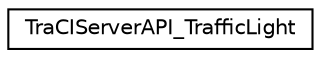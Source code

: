 digraph "Graphical Class Hierarchy"
{
  edge [fontname="Helvetica",fontsize="10",labelfontname="Helvetica",labelfontsize="10"];
  node [fontname="Helvetica",fontsize="10",shape=record];
  rankdir="LR";
  Node0 [label="TraCIServerAPI_TrafficLight",height=0.2,width=0.4,color="black", fillcolor="white", style="filled",URL="$d1/d4e/class_tra_c_i_server_a_p_i___traffic_light.html",tooltip="APIs for getting/setting traffic light values via TraCI. "];
}
